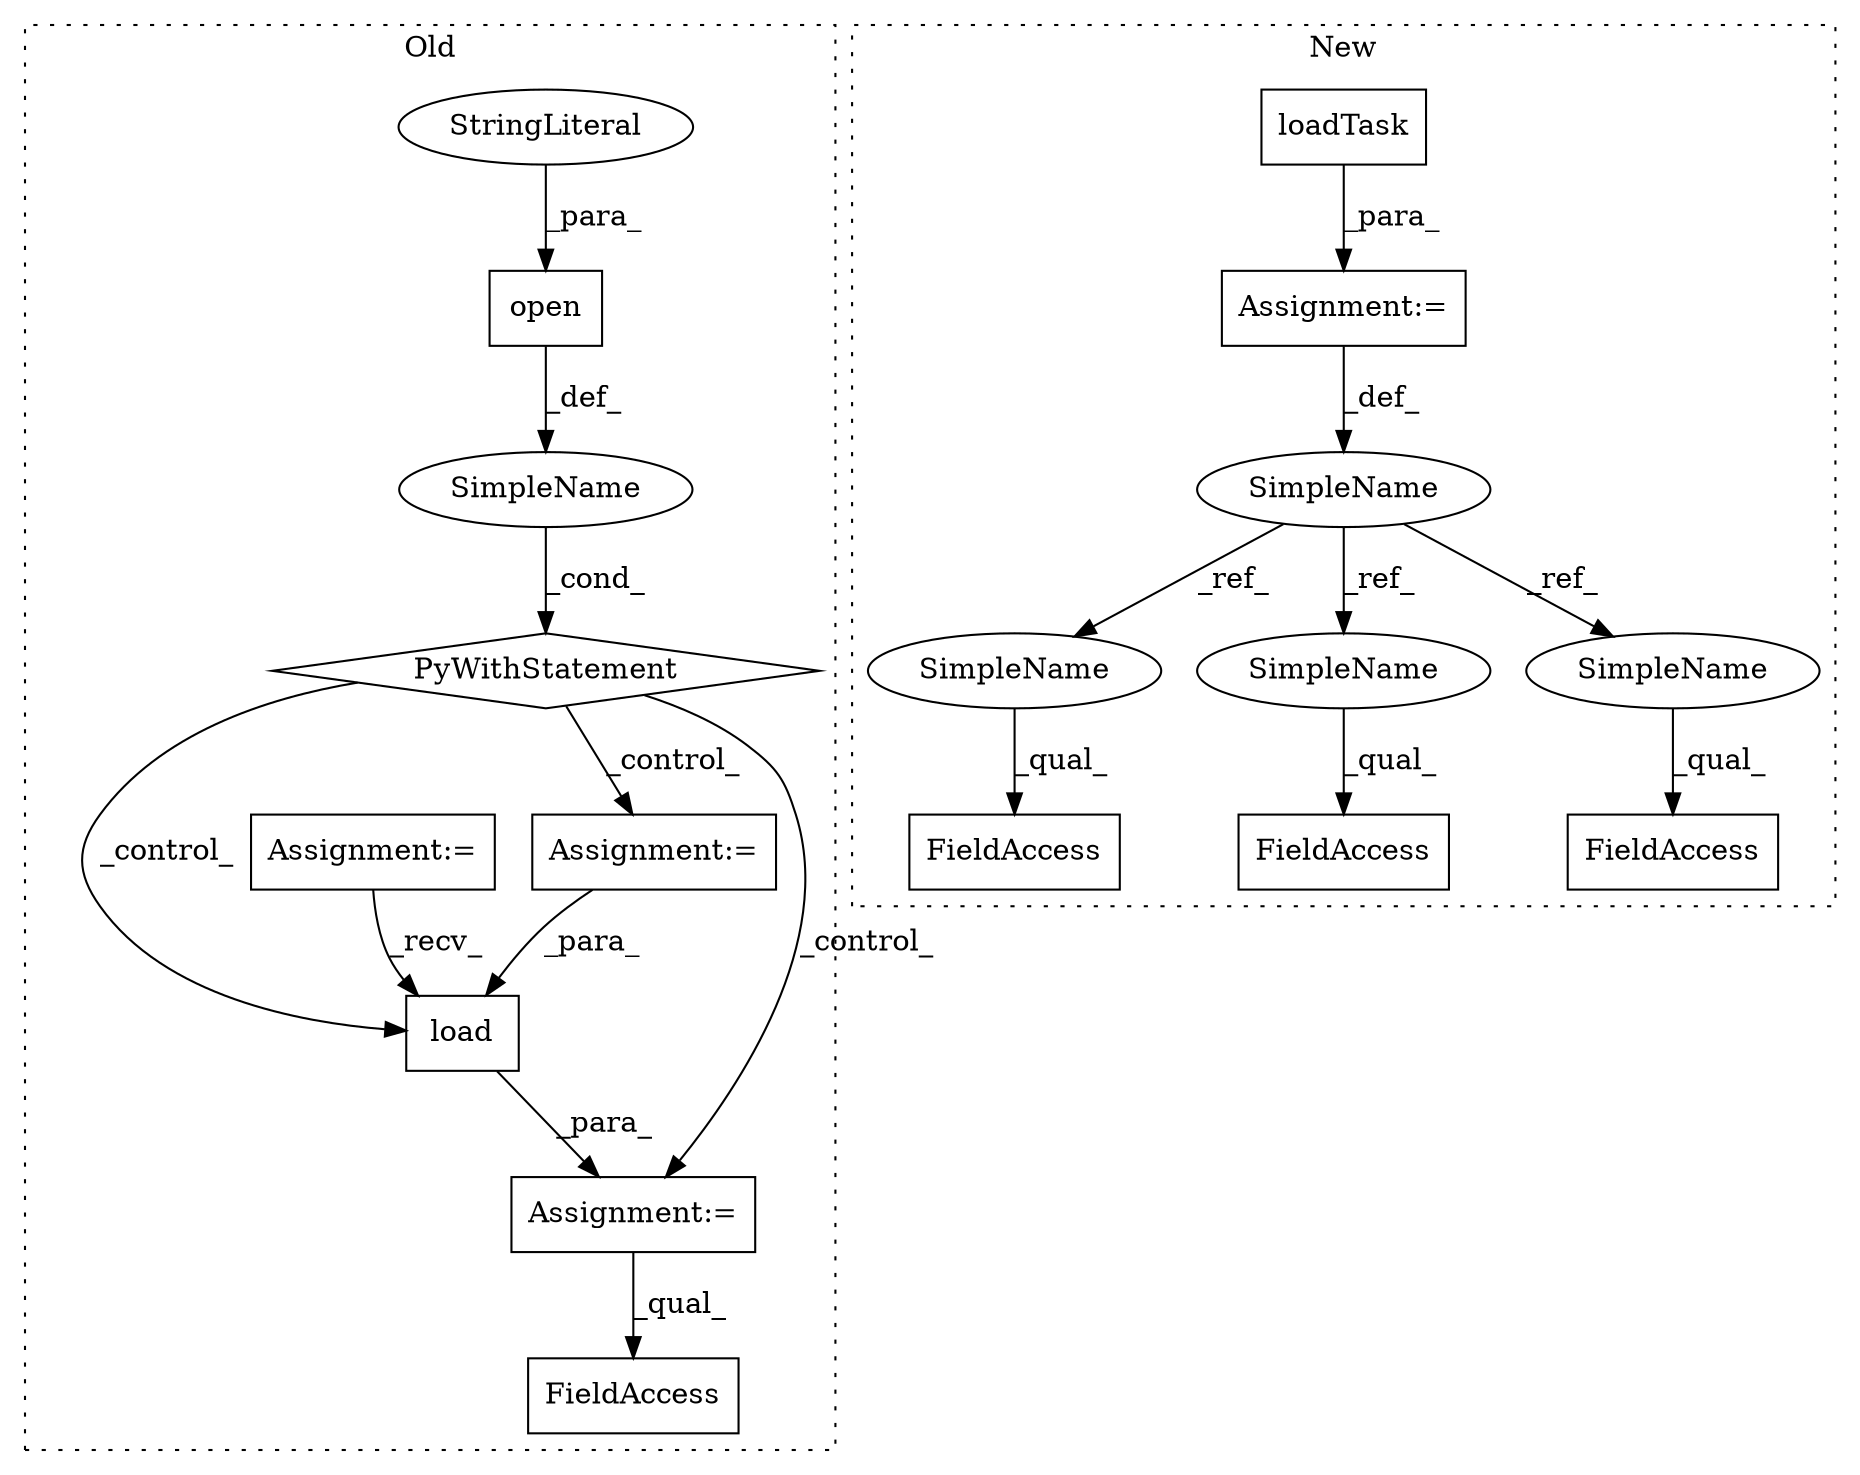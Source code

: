 digraph G {
subgraph cluster0 {
1 [label="open" a="32" s="2618,2636" l="5,1" shape="box"];
3 [label="load" a="32" s="2689,2698" l="5,1" shape="box"];
4 [label="SimpleName" a="42" s="" l="" shape="ellipse"];
5 [label="PyWithStatement" a="104" s="2608,2637" l="10,2" shape="diamond"];
6 [label="StringLiteral" a="45" s="2632" l="4" shape="ellipse"];
8 [label="Assignment:=" a="7" s="2681" l="1" shape="box"];
9 [label="Assignment:=" a="7" s="2661" l="4" shape="box"];
10 [label="FieldAccess" a="22" s="4301" l="11" shape="box"];
15 [label="Assignment:=" a="7" s="2238" l="6" shape="box"];
label = "Old";
style="dotted";
}
subgraph cluster1 {
2 [label="loadTask" a="32" s="2596,2613" l="9,1" shape="box"];
7 [label="Assignment:=" a="7" s="2595" l="1" shape="box"];
11 [label="FieldAccess" a="22" s="2632" l="15" shape="box"];
12 [label="SimpleName" a="42" s="2589" l="6" shape="ellipse"];
13 [label="FieldAccess" a="22" s="4179" l="12" shape="box"];
14 [label="FieldAccess" a="22" s="4163" l="15" shape="box"];
16 [label="SimpleName" a="42" s="2632" l="6" shape="ellipse"];
17 [label="SimpleName" a="42" s="4179" l="6" shape="ellipse"];
18 [label="SimpleName" a="42" s="4163" l="6" shape="ellipse"];
label = "New";
style="dotted";
}
1 -> 4 [label="_def_"];
2 -> 7 [label="_para_"];
3 -> 8 [label="_para_"];
4 -> 5 [label="_cond_"];
5 -> 3 [label="_control_"];
5 -> 9 [label="_control_"];
5 -> 8 [label="_control_"];
6 -> 1 [label="_para_"];
7 -> 12 [label="_def_"];
8 -> 10 [label="_qual_"];
9 -> 3 [label="_para_"];
12 -> 16 [label="_ref_"];
12 -> 18 [label="_ref_"];
12 -> 17 [label="_ref_"];
15 -> 3 [label="_recv_"];
16 -> 11 [label="_qual_"];
17 -> 13 [label="_qual_"];
18 -> 14 [label="_qual_"];
}